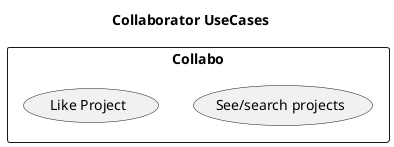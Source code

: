 @startuml
title Collaborator UseCases

rectangle Collabo {
    usecase "See/search projects"
    usecase "Like Project" as like_project
}

@enduml

